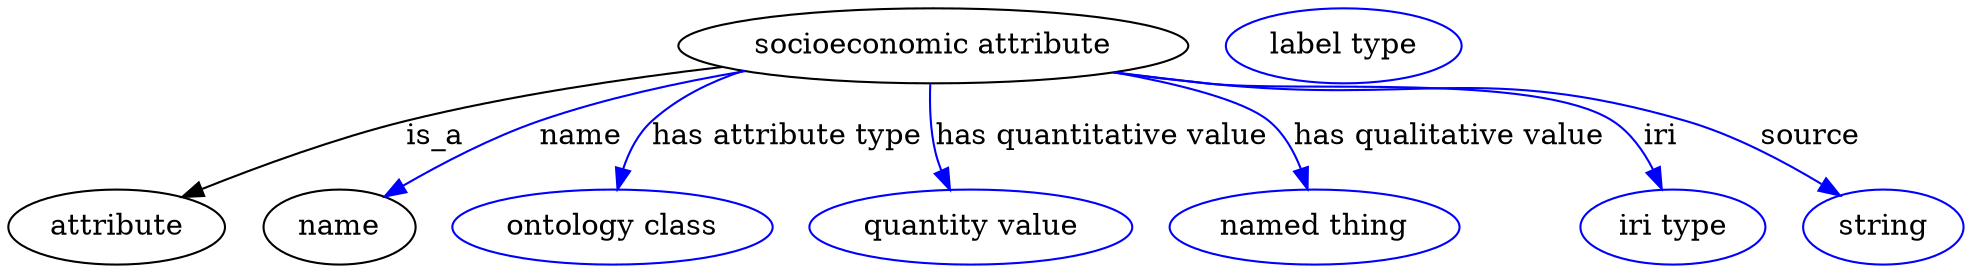 digraph {
	graph [bb="0,0,937.34,123"];
	node [label="\N"];
	"socioeconomic attribute"	[height=0.5,
		label="socioeconomic attribute",
		pos="443,105",
		width=3.3941];
	attribute	[height=0.5,
		pos="51.995,18",
		width=1.4443];
	"socioeconomic attribute" -> attribute	[label=is_a,
		lp="204,61.5",
		pos="e,83.2,32.445 341.73,94.918 295.09,89.481 239.28,81.194 190,69 156.51,60.715 119.85,47.21 92.734,36.323"];
	name	[height=0.5,
		pos="158,18",
		width=1.011];
	"socioeconomic attribute" -> name	[color=blue,
		label=name,
		lp="274,61.5",
		pos="e,179.66,32.671 352.65,92.873 320.93,87.505 285.39,79.811 254,69 231.04,61.096 206.81,48.438 188.44,37.836",
		style=solid];
	"has attribute type"	[color=blue,
		height=0.5,
		label="ontology class",
		pos="289,18",
		width=2.1304];
	"socioeconomic attribute" -> "has attribute type"	[color=blue,
		label="has attribute type",
		lp="373,61.5",
		pos="e,291.41,36.104 351.7,92.99 335.75,87.72 320.35,80.069 308,69 301.24,62.942 296.87,54.221 294.05,45.753",
		style=solid];
	"has quantitative value"	[color=blue,
		height=0.5,
		label="quantity value",
		pos="461,18",
		width=2.1484];
	"socioeconomic attribute" -> "has quantitative value"	[color=blue,
		label="has quantitative value",
		lp="524,61.5",
		pos="e,450.97,35.892 441.53,86.643 441.15,76.915 441.44,64.636 444,54 444.69,51.106 445.65,48.171 446.76,45.296",
		style=solid];
	"has qualitative value"	[color=blue,
		height=0.5,
		label="named thing",
		pos="626,18",
		width=1.9318];
	"socioeconomic attribute" -> "has qualitative value"	[color=blue,
		label="has qualitative value",
		lp="690.5,61.5",
		pos="e,622.61,36.279 529.78,92.312 561.23,86.603 591.98,78.82 604,69 611.17,63.134 616.08,54.457 619.4,45.972",
		style=solid];
	iri	[color=blue,
		height=0.5,
		label="iri type",
		pos="798,18",
		width=1.2277];
	"socioeconomic attribute" -> iri	[color=blue,
		label=iri,
		lp="792,61.5",
		pos="e,792.63,36.323 529.61,92.3 544.41,90.433 559.64,88.594 574,87 617.25,82.199 732.33,92.433 769,69 777.56,63.524 783.89,54.548 788.41,\
45.701",
		style=solid];
	source	[color=blue,
		height=0.5,
		label=string,
		pos="899,18",
		width=1.0652];
	"socioeconomic attribute" -> source	[color=blue,
		label=source,
		lp="864,61.5",
		pos="e,878.17,33.157 529.24,92.173 544.15,90.31 559.51,88.506 574,87 675.98,76.399 705.49,97.463 804,69 827.17,62.303 851.2,49.596 869.29,\
38.668",
		style=solid];
	attribute_name	[color=blue,
		height=0.5,
		label="label type",
		pos="640,105",
		width=1.5707];
}
